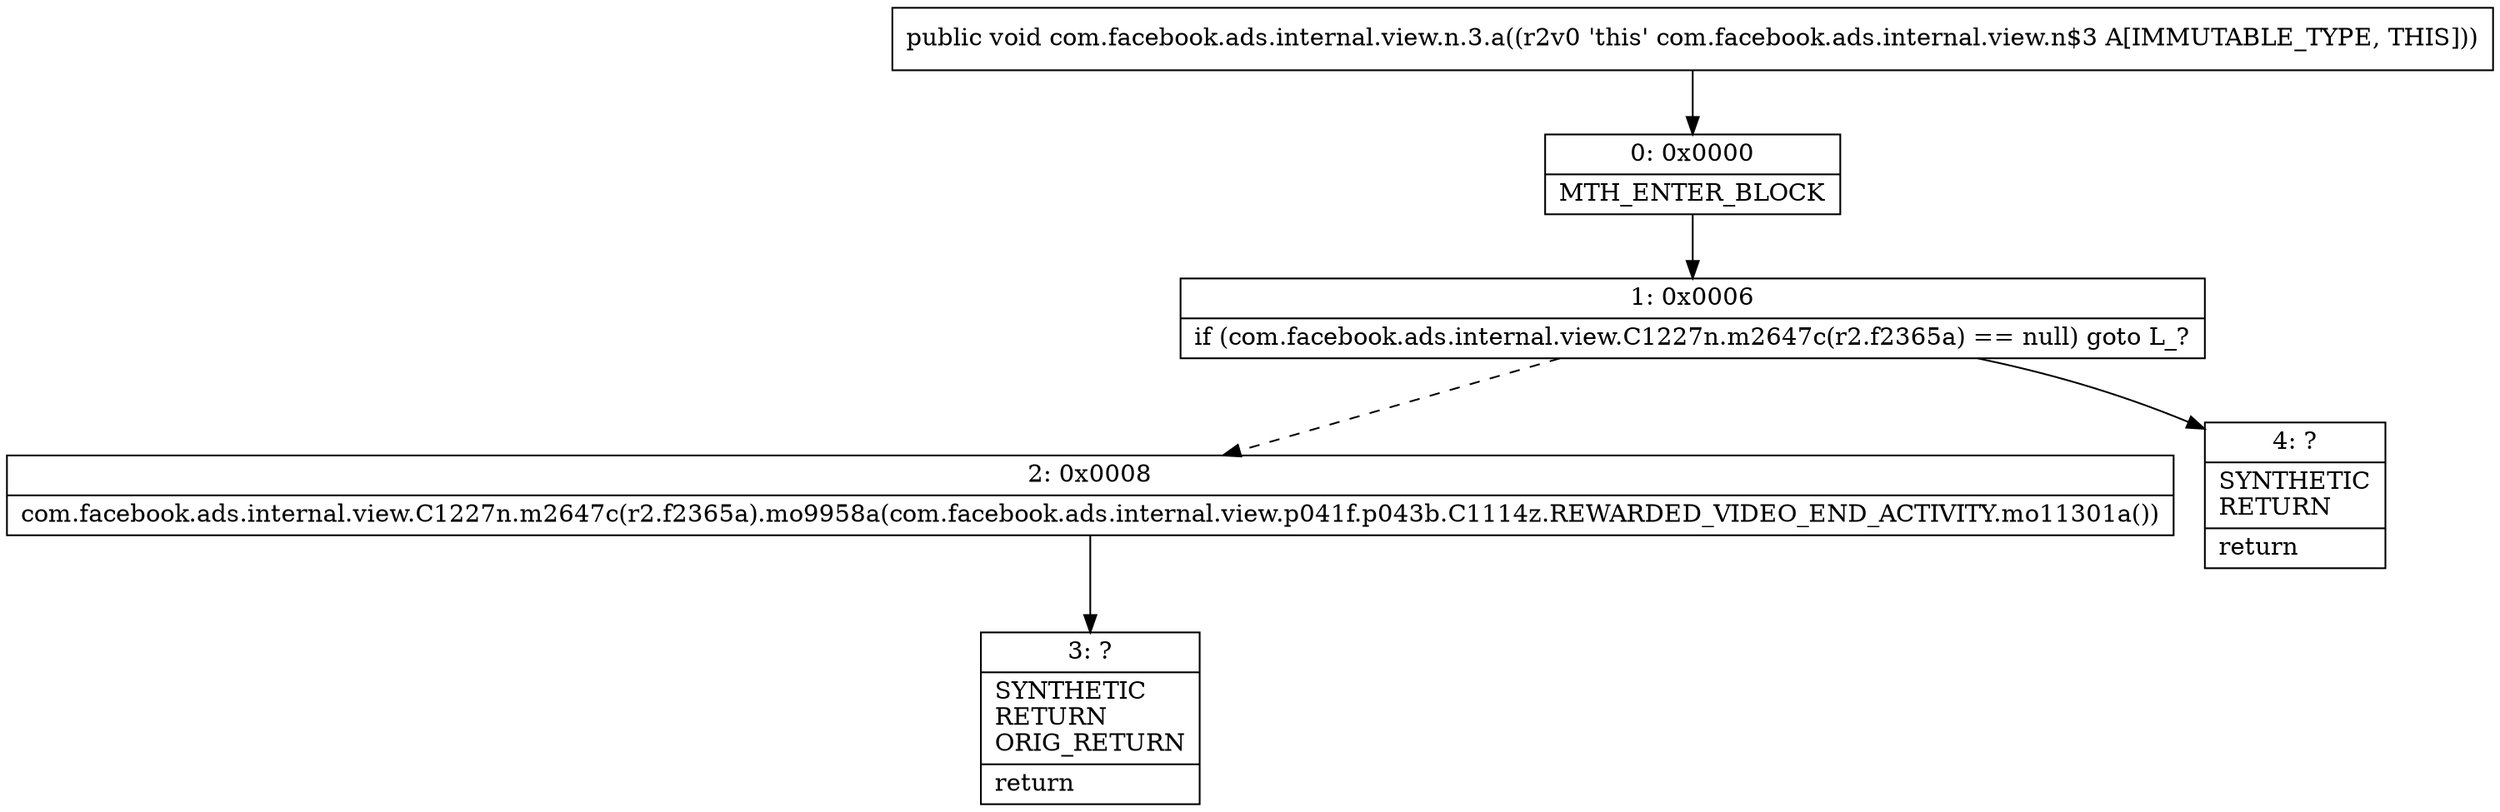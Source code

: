 digraph "CFG forcom.facebook.ads.internal.view.n.3.a()V" {
Node_0 [shape=record,label="{0\:\ 0x0000|MTH_ENTER_BLOCK\l}"];
Node_1 [shape=record,label="{1\:\ 0x0006|if (com.facebook.ads.internal.view.C1227n.m2647c(r2.f2365a) == null) goto L_?\l}"];
Node_2 [shape=record,label="{2\:\ 0x0008|com.facebook.ads.internal.view.C1227n.m2647c(r2.f2365a).mo9958a(com.facebook.ads.internal.view.p041f.p043b.C1114z.REWARDED_VIDEO_END_ACTIVITY.mo11301a())\l}"];
Node_3 [shape=record,label="{3\:\ ?|SYNTHETIC\lRETURN\lORIG_RETURN\l|return\l}"];
Node_4 [shape=record,label="{4\:\ ?|SYNTHETIC\lRETURN\l|return\l}"];
MethodNode[shape=record,label="{public void com.facebook.ads.internal.view.n.3.a((r2v0 'this' com.facebook.ads.internal.view.n$3 A[IMMUTABLE_TYPE, THIS])) }"];
MethodNode -> Node_0;
Node_0 -> Node_1;
Node_1 -> Node_2[style=dashed];
Node_1 -> Node_4;
Node_2 -> Node_3;
}

